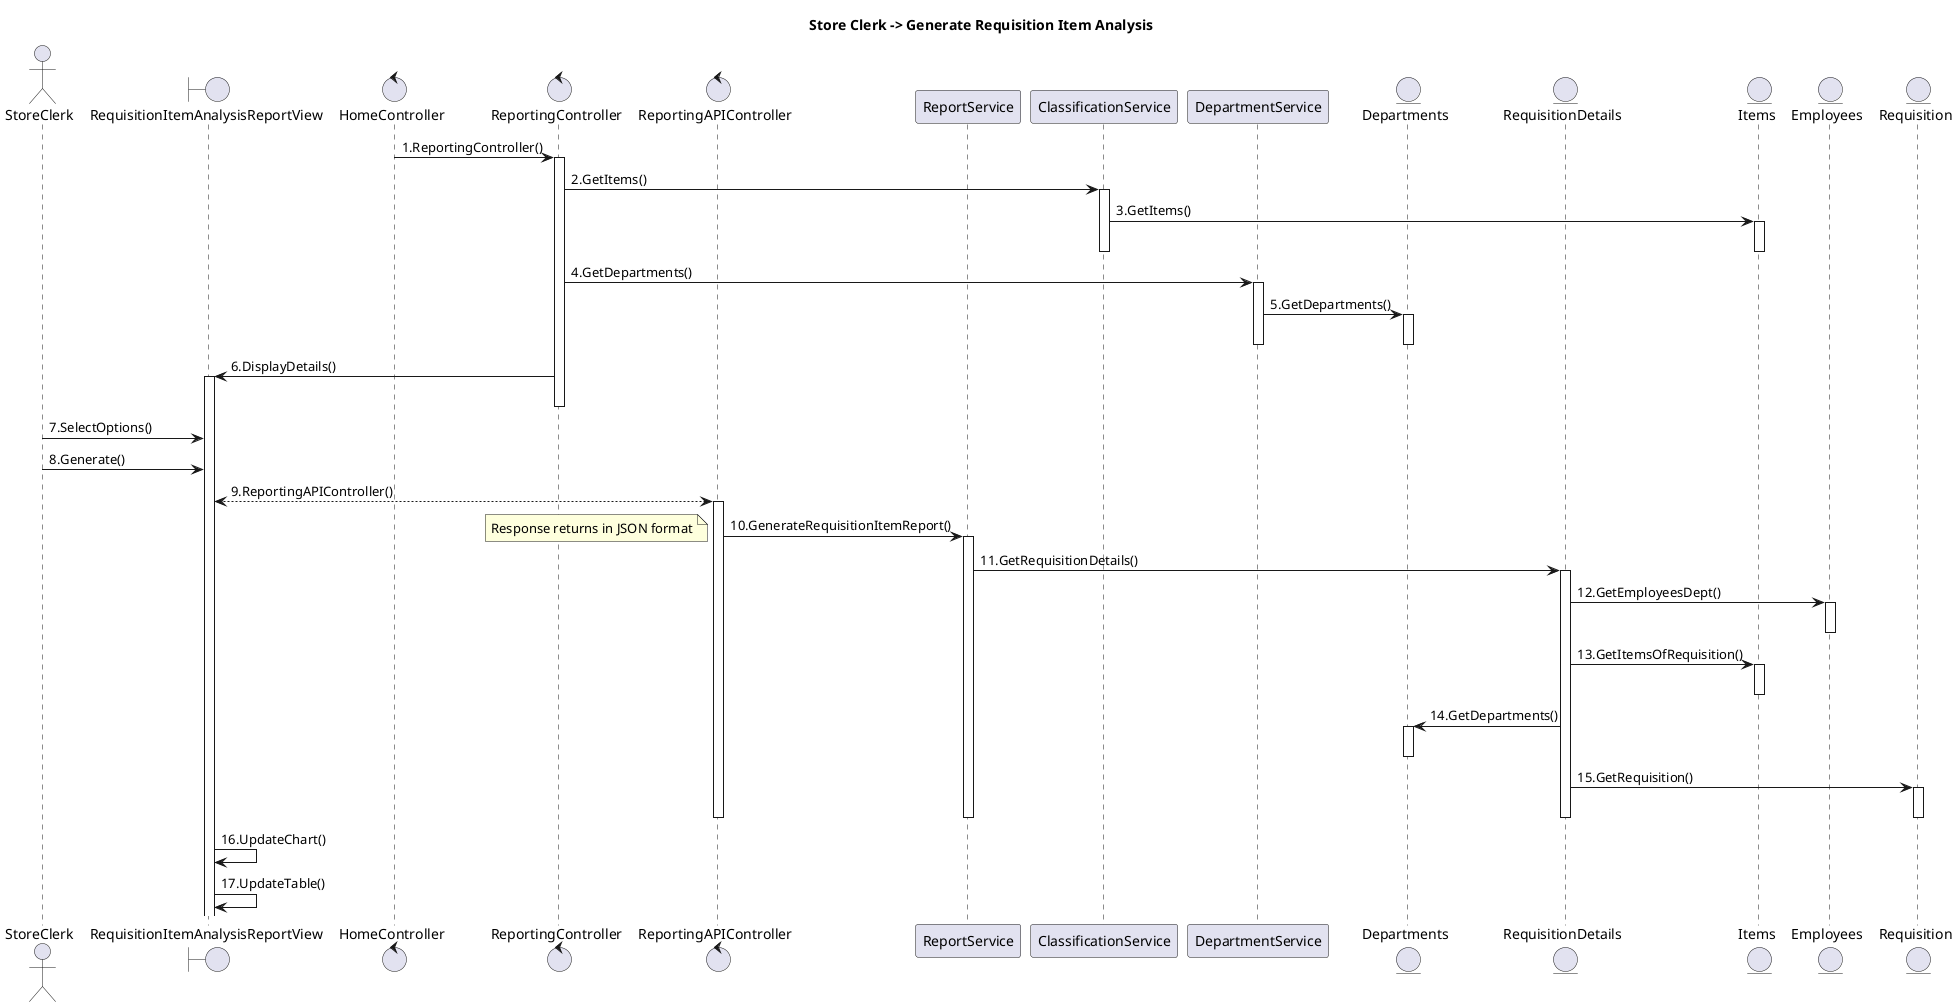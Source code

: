 @startuml
title "Store Clerk -> Generate Requisition Item Analysis"
actor StoreClerk
boundary RequisitionItemAnalysisReportView
control HomeController
control ReportingController
control ReportingAPIController
Participant ReportService
Participant ClassificationService
Participant DepartmentService
entity Departments
entity RequisitionDetails
entity Items
entity Employees
entity Requisition

HomeController -> ReportingController: 1.ReportingController()
activate ReportingController
ReportingController -> ClassificationService : 2.GetItems()
activate ClassificationService
ClassificationService -> Items: 3.GetItems()
activate Items
deactivate Items
deactivate ClassificationService
ReportingController -> DepartmentService : 4.GetDepartments()
activate DepartmentService
DepartmentService -> Departments: 5.GetDepartments()
activate Departments
deactivate Departments
deactivate DepartmentService
ReportingController -> RequisitionItemAnalysisReportView: 6.DisplayDetails()
activate  RequisitionItemAnalysisReportView
deactivate ReportingController
StoreClerk -> RequisitionItemAnalysisReportView: 7.SelectOptions()
StoreClerk -> RequisitionItemAnalysisReportView: 8.Generate()
RequisitionItemAnalysisReportView<-->ReportingAPIController: 9.ReportingAPIController()
activate ReportingAPIController
ReportingAPIController -> ReportService: 10.GenerateRequisitionItemReport()
activate ReportService
note left: Response returns in JSON format
ReportService -> RequisitionDetails: 11.GetRequisitionDetails()
activate RequisitionDetails
RequisitionDetails->Employees: 12.GetEmployeesDept()
activate Employees
deactivate Employees
RequisitionDetails->Items: 13.GetItemsOfRequisition()
activate Items
deactivate Items
RequisitionDetails->Departments: 14.GetDepartments()
activate Departments
deactivate Departments
RequisitionDetails->Requisition: 15.GetRequisition()
activate Requisition
deactivate Requisition
deactivate RequisitionDetails
deactivate ReportService
deactivate ReportingAPIController
RequisitionItemAnalysisReportView->RequisitionItemAnalysisReportView: 16.UpdateChart()
RequisitionItemAnalysisReportView->RequisitionItemAnalysisReportView: 17.UpdateTable()

@enduml